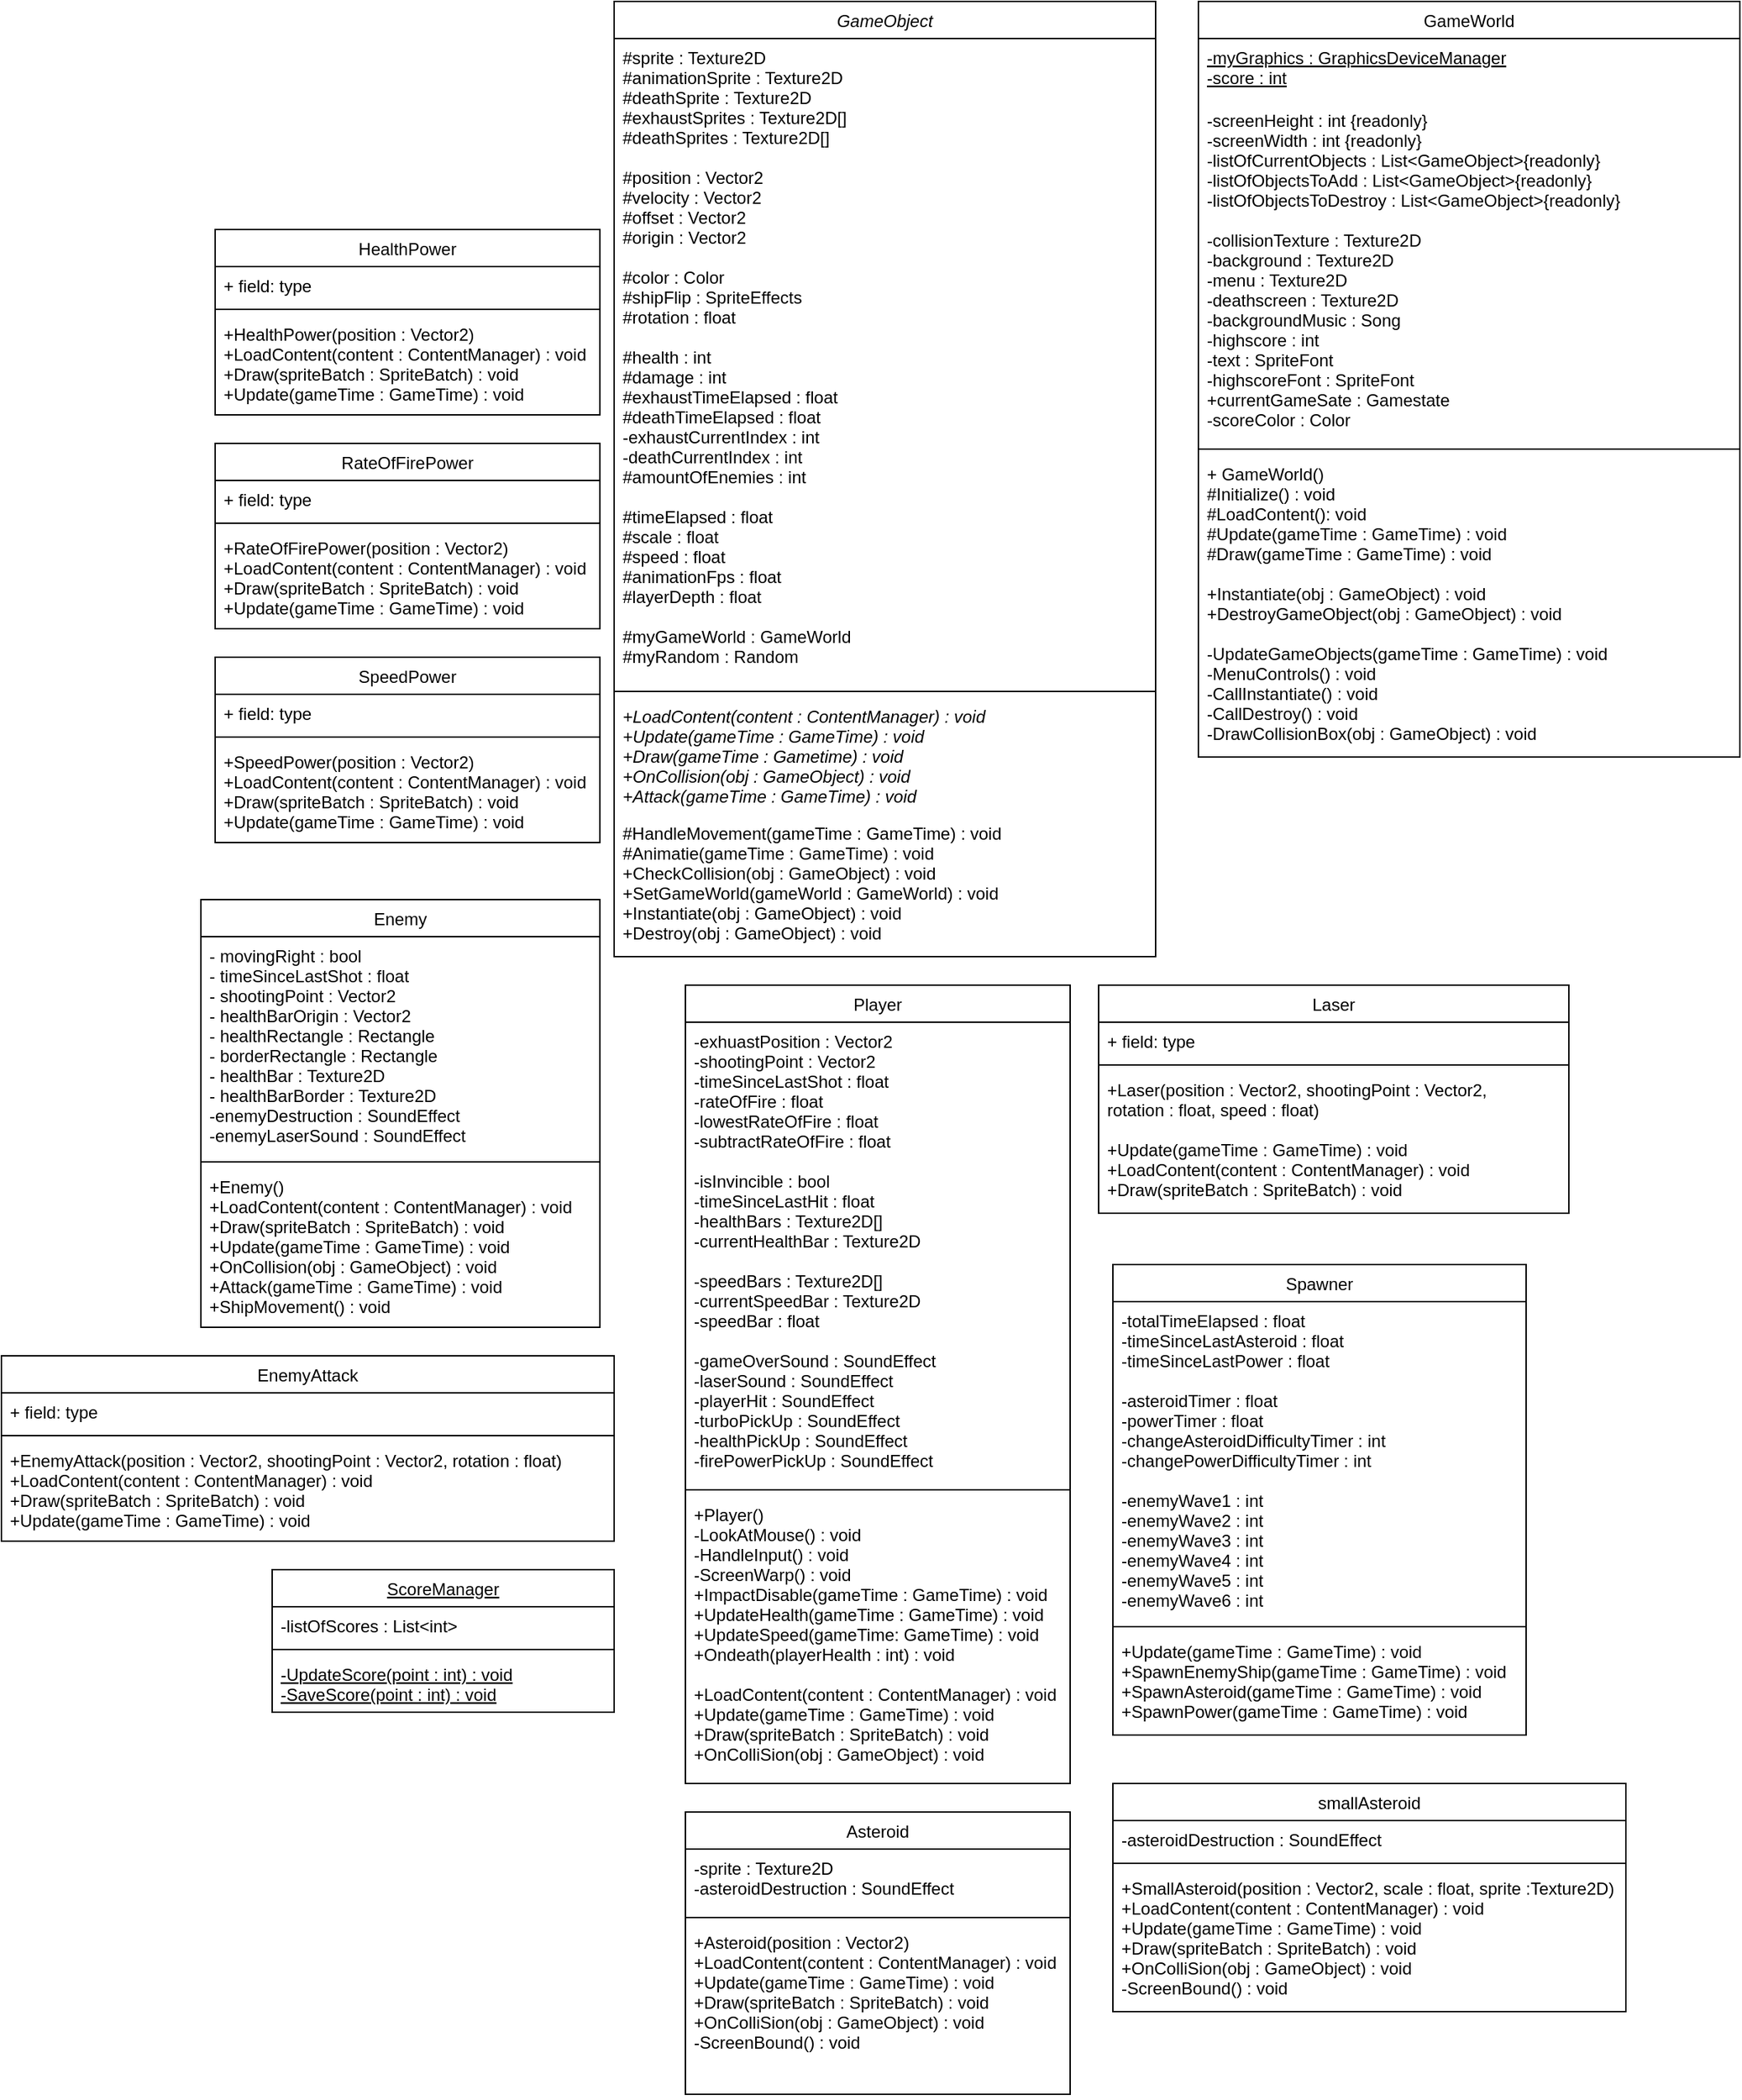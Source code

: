 <mxfile version="15.8.2" type="github">
  <diagram id="C5RBs43oDa-KdzZeNtuy" name="Page-1">
    <mxGraphModel dx="2249" dy="705" grid="1" gridSize="10" guides="1" tooltips="1" connect="1" arrows="1" fold="1" page="1" pageScale="1" pageWidth="827" pageHeight="1169" math="0" shadow="0">
      <root>
        <mxCell id="WIyWlLk6GJQsqaUBKTNV-0" />
        <mxCell id="WIyWlLk6GJQsqaUBKTNV-1" parent="WIyWlLk6GJQsqaUBKTNV-0" />
        <mxCell id="zkfFHV4jXpPFQw0GAbJ--0" value="GameObject&#xa;" style="swimlane;fontStyle=2;align=center;verticalAlign=top;childLayout=stackLayout;horizontal=1;startSize=26;horizontalStack=0;resizeParent=1;resizeLast=0;collapsible=1;marginBottom=0;rounded=0;shadow=0;strokeWidth=1;" parent="WIyWlLk6GJQsqaUBKTNV-1" vertex="1">
          <mxGeometry x="10" y="10" width="380" height="670" as="geometry">
            <mxRectangle x="230" y="140" width="160" height="26" as="alternateBounds" />
          </mxGeometry>
        </mxCell>
        <mxCell id="zkfFHV4jXpPFQw0GAbJ--3" value="#sprite : Texture2D&#xa;#animationSprite : Texture2D&#xa;#deathSprite : Texture2D&#xa;#exhaustSprites : Texture2D[]&#xa;#deathSprites : Texture2D[]&#xa;&#xa;#position : Vector2&#xa;#velocity : Vector2&#xa;#offset : Vector2&#xa;#origin : Vector2&#xa;&#xa;#color : Color &#xa;#shipFlip : SpriteEffects&#xa;#rotation : float&#xa;&#xa;#health : int&#xa;#damage : int&#xa;#exhaustTimeElapsed : float&#xa;#deathTimeElapsed : float&#xa;-exhaustCurrentIndex : int&#xa;-deathCurrentIndex : int &#xa;#amountOfEnemies : int&#xa;&#xa;#timeElapsed : float&#xa;#scale : float&#xa;#speed : float&#xa;#animationFps : float&#xa;#layerDepth : float&#xa;&#xa;#myGameWorld : GameWorld&#xa;#myRandom : Random" style="text;align=left;verticalAlign=top;spacingLeft=4;spacingRight=4;overflow=hidden;rotatable=0;points=[[0,0.5],[1,0.5]];portConstraint=eastwest;rounded=0;shadow=0;html=0;fontStyle=0" parent="zkfFHV4jXpPFQw0GAbJ--0" vertex="1">
          <mxGeometry y="26" width="380" height="454" as="geometry" />
        </mxCell>
        <mxCell id="zkfFHV4jXpPFQw0GAbJ--4" value="" style="line;html=1;strokeWidth=1;align=left;verticalAlign=middle;spacingTop=-1;spacingLeft=3;spacingRight=3;rotatable=0;labelPosition=right;points=[];portConstraint=eastwest;" parent="zkfFHV4jXpPFQw0GAbJ--0" vertex="1">
          <mxGeometry y="480" width="380" height="8" as="geometry" />
        </mxCell>
        <mxCell id="pxwjKuDdbxGbTX345M8p-4" value="+LoadContent(content : ContentManager) : void&#xa;+Update(gameTime : GameTime) : void&#xa;+Draw(gameTime : Gametime) : void&#xa;+OnCollision(obj : GameObject) : void&#xa;+Attack(gameTime : GameTime) : void" style="text;align=left;verticalAlign=top;spacingLeft=4;spacingRight=4;overflow=hidden;rotatable=0;points=[[0,0.5],[1,0.5]];portConstraint=eastwest;fontStyle=2" vertex="1" parent="zkfFHV4jXpPFQw0GAbJ--0">
          <mxGeometry y="488" width="380" height="82" as="geometry" />
        </mxCell>
        <mxCell id="zkfFHV4jXpPFQw0GAbJ--5" value="#HandleMovement(gameTime : GameTime) : void&#xa;#Animatie(gameTime : GameTime) : void&#xa;+CheckCollision(obj : GameObject) : void&#xa;+SetGameWorld(gameWorld : GameWorld) : void&#xa;+Instantiate(obj : GameObject) : void&#xa;+Destroy(obj : GameObject) : void&#xa;" style="text;align=left;verticalAlign=top;spacingLeft=4;spacingRight=4;overflow=hidden;rotatable=0;points=[[0,0.5],[1,0.5]];portConstraint=eastwest;fontStyle=0" parent="zkfFHV4jXpPFQw0GAbJ--0" vertex="1">
          <mxGeometry y="570" width="380" height="90" as="geometry" />
        </mxCell>
        <mxCell id="pxwjKuDdbxGbTX345M8p-10" value="GameWorld" style="swimlane;fontStyle=0;align=center;verticalAlign=top;childLayout=stackLayout;horizontal=1;startSize=26;horizontalStack=0;resizeParent=1;resizeParentMax=0;resizeLast=0;collapsible=1;marginBottom=0;" vertex="1" parent="WIyWlLk6GJQsqaUBKTNV-1">
          <mxGeometry x="420" y="10" width="380" height="530" as="geometry" />
        </mxCell>
        <mxCell id="pxwjKuDdbxGbTX345M8p-11" value="-myGraphics : GraphicsDeviceManager&#xa;-score : int&#xa;" style="text;strokeColor=none;fillColor=none;align=left;verticalAlign=top;spacingLeft=4;spacingRight=4;overflow=hidden;rotatable=0;points=[[0,0.5],[1,0.5]];portConstraint=eastwest;fontStyle=4" vertex="1" parent="pxwjKuDdbxGbTX345M8p-10">
          <mxGeometry y="26" width="380" height="44" as="geometry" />
        </mxCell>
        <mxCell id="pxwjKuDdbxGbTX345M8p-58" value="-screenHeight : int {readonly}&#xa;-screenWidth : int {readonly}&#xa;-listOfCurrentObjects : List&lt;GameObject&gt;{readonly}&#xa;-listOfObjectsToAdd : List&lt;GameObject&gt;{readonly}&#xa;-listOfObjectsToDestroy : List&lt;GameObject&gt;{readonly}&#xa;&#xa;-collisionTexture : Texture2D&#xa;-background : Texture2D&#xa;-menu : Texture2D&#xa;-deathscreen : Texture2D&#xa;-backgroundMusic : Song&#xa;-highscore : int&#xa;-text : SpriteFont&#xa;-highscoreFont : SpriteFont&#xa;+currentGameSate : Gamestate&#xa;-scoreColor : Color" style="text;strokeColor=none;fillColor=none;align=left;verticalAlign=top;spacingLeft=4;spacingRight=4;overflow=hidden;rotatable=0;points=[[0,0.5],[1,0.5]];portConstraint=eastwest;fontStyle=0" vertex="1" parent="pxwjKuDdbxGbTX345M8p-10">
          <mxGeometry y="70" width="380" height="240" as="geometry" />
        </mxCell>
        <mxCell id="pxwjKuDdbxGbTX345M8p-12" value="" style="line;strokeWidth=1;fillColor=none;align=left;verticalAlign=middle;spacingTop=-1;spacingLeft=3;spacingRight=3;rotatable=0;labelPosition=right;points=[];portConstraint=eastwest;" vertex="1" parent="pxwjKuDdbxGbTX345M8p-10">
          <mxGeometry y="310" width="380" height="8" as="geometry" />
        </mxCell>
        <mxCell id="pxwjKuDdbxGbTX345M8p-13" value="+ GameWorld()&#xa;#Initialize() : void&#xa;#LoadContent(): void&#xa;#Update(gameTime : GameTime) : void&#xa;#Draw(gameTime : GameTime) : void&#xa;&#xa;+Instantiate(obj : GameObject) : void&#xa;+DestroyGameObject(obj : GameObject) : void&#xa;&#xa;-UpdateGameObjects(gameTime : GameTime) : void&#xa;-MenuControls() : void&#xa;-CallInstantiate() : void&#xa;-CallDestroy() : void&#xa;-DrawCollisionBox(obj : GameObject) : void" style="text;strokeColor=none;fillColor=none;align=left;verticalAlign=top;spacingLeft=4;spacingRight=4;overflow=hidden;rotatable=0;points=[[0,0.5],[1,0.5]];portConstraint=eastwest;" vertex="1" parent="pxwjKuDdbxGbTX345M8p-10">
          <mxGeometry y="318" width="380" height="212" as="geometry" />
        </mxCell>
        <mxCell id="pxwjKuDdbxGbTX345M8p-45" value="Player" style="swimlane;fontStyle=0;align=center;verticalAlign=top;childLayout=stackLayout;horizontal=1;startSize=26;horizontalStack=0;resizeParent=1;resizeParentMax=0;resizeLast=0;collapsible=1;marginBottom=0;" vertex="1" parent="WIyWlLk6GJQsqaUBKTNV-1">
          <mxGeometry x="60" y="700" width="270" height="560" as="geometry" />
        </mxCell>
        <mxCell id="pxwjKuDdbxGbTX345M8p-46" value="-exhuastPosition : Vector2&#xa;-shootingPoint : Vector2&#xa;-timeSinceLastShot : float&#xa;-rateOfFire : float&#xa;-lowestRateOfFire : float&#xa;-subtractRateOfFire : float&#xa;&#xa;-isInvincible : bool&#xa;-timeSinceLastHit : float&#xa;-healthBars : Texture2D[]&#xa;-currentHealthBar : Texture2D&#xa;&#xa;-speedBars : Texture2D[]&#xa;-currentSpeedBar : Texture2D&#xa;-speedBar : float&#xa;&#xa;-gameOverSound : SoundEffect&#xa;-laserSound : SoundEffect&#xa;-playerHit : SoundEffect&#xa;-turboPickUp : SoundEffect&#xa;-healthPickUp : SoundEffect&#xa;-firePowerPickUp : SoundEffect&#xa;&#xa;-" style="text;strokeColor=none;fillColor=none;align=left;verticalAlign=top;spacingLeft=4;spacingRight=4;overflow=hidden;rotatable=0;points=[[0,0.5],[1,0.5]];portConstraint=eastwest;" vertex="1" parent="pxwjKuDdbxGbTX345M8p-45">
          <mxGeometry y="26" width="270" height="324" as="geometry" />
        </mxCell>
        <mxCell id="pxwjKuDdbxGbTX345M8p-47" value="" style="line;strokeWidth=1;fillColor=none;align=left;verticalAlign=middle;spacingTop=-1;spacingLeft=3;spacingRight=3;rotatable=0;labelPosition=right;points=[];portConstraint=eastwest;" vertex="1" parent="pxwjKuDdbxGbTX345M8p-45">
          <mxGeometry y="350" width="270" height="8" as="geometry" />
        </mxCell>
        <mxCell id="pxwjKuDdbxGbTX345M8p-48" value="+Player()&#xa;-LookAtMouse() : void&#xa;-HandleInput() : void&#xa;-ScreenWarp() : void&#xa;+ImpactDisable(gameTime : GameTime) : void&#xa;+UpdateHealth(gameTime : GameTime) : void&#xa;+UpdateSpeed(gameTime: GameTime) : void&#xa;+Ondeath(playerHealth : int) : void&#xa;&#xa;+LoadContent(content : ContentManager) : void&#xa;+Update(gameTime : GameTime) : void&#xa;+Draw(spriteBatch : SpriteBatch) : void&#xa;+OnColliSion(obj : GameObject) : void" style="text;strokeColor=none;fillColor=none;align=left;verticalAlign=top;spacingLeft=4;spacingRight=4;overflow=hidden;rotatable=0;points=[[0,0.5],[1,0.5]];portConstraint=eastwest;" vertex="1" parent="pxwjKuDdbxGbTX345M8p-45">
          <mxGeometry y="358" width="270" height="202" as="geometry" />
        </mxCell>
        <mxCell id="pxwjKuDdbxGbTX345M8p-49" value="Asteroid" style="swimlane;fontStyle=0;align=center;verticalAlign=top;childLayout=stackLayout;horizontal=1;startSize=26;horizontalStack=0;resizeParent=1;resizeParentMax=0;resizeLast=0;collapsible=1;marginBottom=0;" vertex="1" parent="WIyWlLk6GJQsqaUBKTNV-1">
          <mxGeometry x="60" y="1280" width="270" height="198" as="geometry" />
        </mxCell>
        <mxCell id="pxwjKuDdbxGbTX345M8p-50" value="-sprite : Texture2D&#xa;-asteroidDestruction : SoundEffect" style="text;strokeColor=none;fillColor=none;align=left;verticalAlign=top;spacingLeft=4;spacingRight=4;overflow=hidden;rotatable=0;points=[[0,0.5],[1,0.5]];portConstraint=eastwest;" vertex="1" parent="pxwjKuDdbxGbTX345M8p-49">
          <mxGeometry y="26" width="270" height="44" as="geometry" />
        </mxCell>
        <mxCell id="pxwjKuDdbxGbTX345M8p-51" value="" style="line;strokeWidth=1;fillColor=none;align=left;verticalAlign=middle;spacingTop=-1;spacingLeft=3;spacingRight=3;rotatable=0;labelPosition=right;points=[];portConstraint=eastwest;" vertex="1" parent="pxwjKuDdbxGbTX345M8p-49">
          <mxGeometry y="70" width="270" height="8" as="geometry" />
        </mxCell>
        <mxCell id="pxwjKuDdbxGbTX345M8p-52" value="+Asteroid(position : Vector2)&#xa;+LoadContent(content : ContentManager) : void&#xa;+Update(gameTime : GameTime) : void&#xa;+Draw(spriteBatch : SpriteBatch) : void&#xa;+OnColliSion(obj : GameObject) : void&#xa;-ScreenBound() : void&#xa;" style="text;strokeColor=none;fillColor=none;align=left;verticalAlign=top;spacingLeft=4;spacingRight=4;overflow=hidden;rotatable=0;points=[[0,0.5],[1,0.5]];portConstraint=eastwest;" vertex="1" parent="pxwjKuDdbxGbTX345M8p-49">
          <mxGeometry y="78" width="270" height="120" as="geometry" />
        </mxCell>
        <mxCell id="pxwjKuDdbxGbTX345M8p-53" value="smallAsteroid" style="swimlane;fontStyle=0;align=center;verticalAlign=top;childLayout=stackLayout;horizontal=1;startSize=26;horizontalStack=0;resizeParent=1;resizeParentMax=0;resizeLast=0;collapsible=1;marginBottom=0;" vertex="1" parent="WIyWlLk6GJQsqaUBKTNV-1">
          <mxGeometry x="360" y="1260" width="360" height="160" as="geometry" />
        </mxCell>
        <mxCell id="pxwjKuDdbxGbTX345M8p-54" value="-asteroidDestruction : SoundEffect" style="text;strokeColor=none;fillColor=none;align=left;verticalAlign=top;spacingLeft=4;spacingRight=4;overflow=hidden;rotatable=0;points=[[0,0.5],[1,0.5]];portConstraint=eastwest;" vertex="1" parent="pxwjKuDdbxGbTX345M8p-53">
          <mxGeometry y="26" width="360" height="26" as="geometry" />
        </mxCell>
        <mxCell id="pxwjKuDdbxGbTX345M8p-55" value="" style="line;strokeWidth=1;fillColor=none;align=left;verticalAlign=middle;spacingTop=-1;spacingLeft=3;spacingRight=3;rotatable=0;labelPosition=right;points=[];portConstraint=eastwest;" vertex="1" parent="pxwjKuDdbxGbTX345M8p-53">
          <mxGeometry y="52" width="360" height="8" as="geometry" />
        </mxCell>
        <mxCell id="pxwjKuDdbxGbTX345M8p-56" value="+SmallAsteroid(position : Vector2, scale : float, sprite :Texture2D)&#xa;+LoadContent(content : ContentManager) : void&#xa;+Update(gameTime : GameTime) : void&#xa;+Draw(spriteBatch : SpriteBatch) : void&#xa;+OnColliSion(obj : GameObject) : void&#xa;-ScreenBound() : void&#xa;" style="text;strokeColor=none;fillColor=none;align=left;verticalAlign=top;spacingLeft=4;spacingRight=4;overflow=hidden;rotatable=0;points=[[0,0.5],[1,0.5]];portConstraint=eastwest;" vertex="1" parent="pxwjKuDdbxGbTX345M8p-53">
          <mxGeometry y="60" width="360" height="100" as="geometry" />
        </mxCell>
        <mxCell id="pxwjKuDdbxGbTX345M8p-59" value="Laser" style="swimlane;fontStyle=0;align=center;verticalAlign=top;childLayout=stackLayout;horizontal=1;startSize=26;horizontalStack=0;resizeParent=1;resizeParentMax=0;resizeLast=0;collapsible=1;marginBottom=0;" vertex="1" parent="WIyWlLk6GJQsqaUBKTNV-1">
          <mxGeometry x="350" y="700" width="330" height="160" as="geometry" />
        </mxCell>
        <mxCell id="pxwjKuDdbxGbTX345M8p-60" value="+ field: type" style="text;strokeColor=none;fillColor=none;align=left;verticalAlign=top;spacingLeft=4;spacingRight=4;overflow=hidden;rotatable=0;points=[[0,0.5],[1,0.5]];portConstraint=eastwest;" vertex="1" parent="pxwjKuDdbxGbTX345M8p-59">
          <mxGeometry y="26" width="330" height="26" as="geometry" />
        </mxCell>
        <mxCell id="pxwjKuDdbxGbTX345M8p-61" value="" style="line;strokeWidth=1;fillColor=none;align=left;verticalAlign=middle;spacingTop=-1;spacingLeft=3;spacingRight=3;rotatable=0;labelPosition=right;points=[];portConstraint=eastwest;" vertex="1" parent="pxwjKuDdbxGbTX345M8p-59">
          <mxGeometry y="52" width="330" height="8" as="geometry" />
        </mxCell>
        <mxCell id="pxwjKuDdbxGbTX345M8p-62" value="+Laser(position : Vector2, shootingPoint : Vector2, &#xa;rotation : float, speed : float)&#xa;&#xa;+Update(gameTime : GameTime) : void&#xa;+LoadContent(content : ContentManager) : void&#xa;+Draw(spriteBatch : SpriteBatch) : void" style="text;strokeColor=none;fillColor=none;align=left;verticalAlign=top;spacingLeft=4;spacingRight=4;overflow=hidden;rotatable=0;points=[[0,0.5],[1,0.5]];portConstraint=eastwest;" vertex="1" parent="pxwjKuDdbxGbTX345M8p-59">
          <mxGeometry y="60" width="330" height="100" as="geometry" />
        </mxCell>
        <mxCell id="pxwjKuDdbxGbTX345M8p-63" value="Spawner" style="swimlane;fontStyle=0;align=center;verticalAlign=top;childLayout=stackLayout;horizontal=1;startSize=26;horizontalStack=0;resizeParent=1;resizeParentMax=0;resizeLast=0;collapsible=1;marginBottom=0;" vertex="1" parent="WIyWlLk6GJQsqaUBKTNV-1">
          <mxGeometry x="360" y="896" width="290" height="330" as="geometry" />
        </mxCell>
        <mxCell id="pxwjKuDdbxGbTX345M8p-64" value="-totalTimeElapsed : float&#xa;-timeSinceLastAsteroid : float&#xa;-timeSinceLastPower : float&#xa;&#xa;-asteroidTimer : float&#xa;-powerTimer : float&#xa;-changeAsteroidDifficultyTimer : int&#xa;-changePowerDifficultyTimer : int&#xa;&#xa;-enemyWave1 : int&#xa;-enemyWave2 : int&#xa;-enemyWave3 : int&#xa;-enemyWave4 : int&#xa;-enemyWave5 : int&#xa;-enemyWave6 : int " style="text;strokeColor=none;fillColor=none;align=left;verticalAlign=top;spacingLeft=4;spacingRight=4;overflow=hidden;rotatable=0;points=[[0,0.5],[1,0.5]];portConstraint=eastwest;" vertex="1" parent="pxwjKuDdbxGbTX345M8p-63">
          <mxGeometry y="26" width="290" height="224" as="geometry" />
        </mxCell>
        <mxCell id="pxwjKuDdbxGbTX345M8p-65" value="" style="line;strokeWidth=1;fillColor=none;align=left;verticalAlign=middle;spacingTop=-1;spacingLeft=3;spacingRight=3;rotatable=0;labelPosition=right;points=[];portConstraint=eastwest;" vertex="1" parent="pxwjKuDdbxGbTX345M8p-63">
          <mxGeometry y="250" width="290" height="8" as="geometry" />
        </mxCell>
        <mxCell id="pxwjKuDdbxGbTX345M8p-66" value="+Update(gameTime : GameTime) : void&#xa;+SpawnEnemyShip(gameTime : GameTime) : void&#xa;+SpawnAsteroid(gameTime : GameTime) : void&#xa;+SpawnPower(gameTime : GameTime) : void&#xa;" style="text;strokeColor=none;fillColor=none;align=left;verticalAlign=top;spacingLeft=4;spacingRight=4;overflow=hidden;rotatable=0;points=[[0,0.5],[1,0.5]];portConstraint=eastwest;" vertex="1" parent="pxwjKuDdbxGbTX345M8p-63">
          <mxGeometry y="258" width="290" height="72" as="geometry" />
        </mxCell>
        <mxCell id="pxwjKuDdbxGbTX345M8p-71" value="HealthPower" style="swimlane;fontStyle=0;align=center;verticalAlign=top;childLayout=stackLayout;horizontal=1;startSize=26;horizontalStack=0;resizeParent=1;resizeParentMax=0;resizeLast=0;collapsible=1;marginBottom=0;" vertex="1" parent="WIyWlLk6GJQsqaUBKTNV-1">
          <mxGeometry x="-270" y="170" width="270" height="130" as="geometry" />
        </mxCell>
        <mxCell id="pxwjKuDdbxGbTX345M8p-72" value="+ field: type" style="text;strokeColor=none;fillColor=none;align=left;verticalAlign=top;spacingLeft=4;spacingRight=4;overflow=hidden;rotatable=0;points=[[0,0.5],[1,0.5]];portConstraint=eastwest;" vertex="1" parent="pxwjKuDdbxGbTX345M8p-71">
          <mxGeometry y="26" width="270" height="26" as="geometry" />
        </mxCell>
        <mxCell id="pxwjKuDdbxGbTX345M8p-73" value="" style="line;strokeWidth=1;fillColor=none;align=left;verticalAlign=middle;spacingTop=-1;spacingLeft=3;spacingRight=3;rotatable=0;labelPosition=right;points=[];portConstraint=eastwest;" vertex="1" parent="pxwjKuDdbxGbTX345M8p-71">
          <mxGeometry y="52" width="270" height="8" as="geometry" />
        </mxCell>
        <mxCell id="pxwjKuDdbxGbTX345M8p-74" value="+HealthPower(position : Vector2)&#xa;+LoadContent(content : ContentManager) : void&#xa;+Draw(spriteBatch : SpriteBatch) : void&#xa;+Update(gameTime : GameTime) : void&#xa;" style="text;strokeColor=none;fillColor=none;align=left;verticalAlign=top;spacingLeft=4;spacingRight=4;overflow=hidden;rotatable=0;points=[[0,0.5],[1,0.5]];portConstraint=eastwest;" vertex="1" parent="pxwjKuDdbxGbTX345M8p-71">
          <mxGeometry y="60" width="270" height="70" as="geometry" />
        </mxCell>
        <mxCell id="pxwjKuDdbxGbTX345M8p-75" value="RateOfFirePower" style="swimlane;fontStyle=0;align=center;verticalAlign=top;childLayout=stackLayout;horizontal=1;startSize=26;horizontalStack=0;resizeParent=1;resizeParentMax=0;resizeLast=0;collapsible=1;marginBottom=0;" vertex="1" parent="WIyWlLk6GJQsqaUBKTNV-1">
          <mxGeometry x="-270" y="320" width="270" height="130" as="geometry" />
        </mxCell>
        <mxCell id="pxwjKuDdbxGbTX345M8p-76" value="+ field: type" style="text;strokeColor=none;fillColor=none;align=left;verticalAlign=top;spacingLeft=4;spacingRight=4;overflow=hidden;rotatable=0;points=[[0,0.5],[1,0.5]];portConstraint=eastwest;" vertex="1" parent="pxwjKuDdbxGbTX345M8p-75">
          <mxGeometry y="26" width="270" height="26" as="geometry" />
        </mxCell>
        <mxCell id="pxwjKuDdbxGbTX345M8p-77" value="" style="line;strokeWidth=1;fillColor=none;align=left;verticalAlign=middle;spacingTop=-1;spacingLeft=3;spacingRight=3;rotatable=0;labelPosition=right;points=[];portConstraint=eastwest;" vertex="1" parent="pxwjKuDdbxGbTX345M8p-75">
          <mxGeometry y="52" width="270" height="8" as="geometry" />
        </mxCell>
        <mxCell id="pxwjKuDdbxGbTX345M8p-78" value="+RateOfFirePower(position : Vector2)&#xa;+LoadContent(content : ContentManager) : void&#xa;+Draw(spriteBatch : SpriteBatch) : void&#xa;+Update(gameTime : GameTime) : void&#xa;" style="text;strokeColor=none;fillColor=none;align=left;verticalAlign=top;spacingLeft=4;spacingRight=4;overflow=hidden;rotatable=0;points=[[0,0.5],[1,0.5]];portConstraint=eastwest;" vertex="1" parent="pxwjKuDdbxGbTX345M8p-75">
          <mxGeometry y="60" width="270" height="70" as="geometry" />
        </mxCell>
        <mxCell id="pxwjKuDdbxGbTX345M8p-79" value="SpeedPower" style="swimlane;fontStyle=0;align=center;verticalAlign=top;childLayout=stackLayout;horizontal=1;startSize=26;horizontalStack=0;resizeParent=1;resizeParentMax=0;resizeLast=0;collapsible=1;marginBottom=0;" vertex="1" parent="WIyWlLk6GJQsqaUBKTNV-1">
          <mxGeometry x="-270" y="470" width="270" height="130" as="geometry" />
        </mxCell>
        <mxCell id="pxwjKuDdbxGbTX345M8p-80" value="+ field: type" style="text;strokeColor=none;fillColor=none;align=left;verticalAlign=top;spacingLeft=4;spacingRight=4;overflow=hidden;rotatable=0;points=[[0,0.5],[1,0.5]];portConstraint=eastwest;" vertex="1" parent="pxwjKuDdbxGbTX345M8p-79">
          <mxGeometry y="26" width="270" height="26" as="geometry" />
        </mxCell>
        <mxCell id="pxwjKuDdbxGbTX345M8p-81" value="" style="line;strokeWidth=1;fillColor=none;align=left;verticalAlign=middle;spacingTop=-1;spacingLeft=3;spacingRight=3;rotatable=0;labelPosition=right;points=[];portConstraint=eastwest;" vertex="1" parent="pxwjKuDdbxGbTX345M8p-79">
          <mxGeometry y="52" width="270" height="8" as="geometry" />
        </mxCell>
        <mxCell id="pxwjKuDdbxGbTX345M8p-82" value="+SpeedPower(position : Vector2)&#xa;+LoadContent(content : ContentManager) : void&#xa;+Draw(spriteBatch : SpriteBatch) : void&#xa;+Update(gameTime : GameTime) : void&#xa;" style="text;strokeColor=none;fillColor=none;align=left;verticalAlign=top;spacingLeft=4;spacingRight=4;overflow=hidden;rotatable=0;points=[[0,0.5],[1,0.5]];portConstraint=eastwest;" vertex="1" parent="pxwjKuDdbxGbTX345M8p-79">
          <mxGeometry y="60" width="270" height="70" as="geometry" />
        </mxCell>
        <mxCell id="pxwjKuDdbxGbTX345M8p-87" value="Enemy" style="swimlane;fontStyle=0;align=center;verticalAlign=top;childLayout=stackLayout;horizontal=1;startSize=26;horizontalStack=0;resizeParent=1;resizeParentMax=0;resizeLast=0;collapsible=1;marginBottom=0;" vertex="1" parent="WIyWlLk6GJQsqaUBKTNV-1">
          <mxGeometry x="-280" y="640" width="280" height="300" as="geometry" />
        </mxCell>
        <mxCell id="pxwjKuDdbxGbTX345M8p-88" value="- movingRight : bool &#xa;- timeSinceLastShot : float&#xa;- shootingPoint : Vector2&#xa;- healthBarOrigin : Vector2&#xa;- healthRectangle : Rectangle&#xa;- borderRectangle : Rectangle&#xa;- healthBar : Texture2D&#xa;- healthBarBorder : Texture2D&#xa;-enemyDestruction : SoundEffect&#xa;-enemyLaserSound : SoundEffect&#xa;" style="text;strokeColor=none;fillColor=none;align=left;verticalAlign=top;spacingLeft=4;spacingRight=4;overflow=hidden;rotatable=0;points=[[0,0.5],[1,0.5]];portConstraint=eastwest;" vertex="1" parent="pxwjKuDdbxGbTX345M8p-87">
          <mxGeometry y="26" width="280" height="154" as="geometry" />
        </mxCell>
        <mxCell id="pxwjKuDdbxGbTX345M8p-89" value="" style="line;strokeWidth=1;fillColor=none;align=left;verticalAlign=middle;spacingTop=-1;spacingLeft=3;spacingRight=3;rotatable=0;labelPosition=right;points=[];portConstraint=eastwest;" vertex="1" parent="pxwjKuDdbxGbTX345M8p-87">
          <mxGeometry y="180" width="280" height="8" as="geometry" />
        </mxCell>
        <mxCell id="pxwjKuDdbxGbTX345M8p-90" value="+Enemy()&#xa;+LoadContent(content : ContentManager) : void&#xa;+Draw(spriteBatch : SpriteBatch) : void&#xa;+Update(gameTime : GameTime) : void&#xa;+OnCollision(obj : GameObject) : void&#xa;+Attack(gameTime : GameTime) : void&#xa;+ShipMovement() : void&#xa;" style="text;strokeColor=none;fillColor=none;align=left;verticalAlign=top;spacingLeft=4;spacingRight=4;overflow=hidden;rotatable=0;points=[[0,0.5],[1,0.5]];portConstraint=eastwest;" vertex="1" parent="pxwjKuDdbxGbTX345M8p-87">
          <mxGeometry y="188" width="280" height="112" as="geometry" />
        </mxCell>
        <mxCell id="pxwjKuDdbxGbTX345M8p-91" value="EnemyAttack" style="swimlane;fontStyle=0;align=center;verticalAlign=top;childLayout=stackLayout;horizontal=1;startSize=26;horizontalStack=0;resizeParent=1;resizeParentMax=0;resizeLast=0;collapsible=1;marginBottom=0;" vertex="1" parent="WIyWlLk6GJQsqaUBKTNV-1">
          <mxGeometry x="-420" y="960" width="430" height="130" as="geometry" />
        </mxCell>
        <mxCell id="pxwjKuDdbxGbTX345M8p-92" value="+ field: type" style="text;strokeColor=none;fillColor=none;align=left;verticalAlign=top;spacingLeft=4;spacingRight=4;overflow=hidden;rotatable=0;points=[[0,0.5],[1,0.5]];portConstraint=eastwest;" vertex="1" parent="pxwjKuDdbxGbTX345M8p-91">
          <mxGeometry y="26" width="430" height="26" as="geometry" />
        </mxCell>
        <mxCell id="pxwjKuDdbxGbTX345M8p-93" value="" style="line;strokeWidth=1;fillColor=none;align=left;verticalAlign=middle;spacingTop=-1;spacingLeft=3;spacingRight=3;rotatable=0;labelPosition=right;points=[];portConstraint=eastwest;" vertex="1" parent="pxwjKuDdbxGbTX345M8p-91">
          <mxGeometry y="52" width="430" height="8" as="geometry" />
        </mxCell>
        <mxCell id="pxwjKuDdbxGbTX345M8p-94" value="+EnemyAttack(position : Vector2, shootingPoint : Vector2, rotation : float)&#xa;+LoadContent(content : ContentManager) : void&#xa;+Draw(spriteBatch : SpriteBatch) : void&#xa;+Update(gameTime : GameTime) : void&#xa;" style="text;strokeColor=none;fillColor=none;align=left;verticalAlign=top;spacingLeft=4;spacingRight=4;overflow=hidden;rotatable=0;points=[[0,0.5],[1,0.5]];portConstraint=eastwest;" vertex="1" parent="pxwjKuDdbxGbTX345M8p-91">
          <mxGeometry y="60" width="430" height="70" as="geometry" />
        </mxCell>
        <mxCell id="pxwjKuDdbxGbTX345M8p-95" value="ScoreManager" style="swimlane;fontStyle=4;align=center;verticalAlign=top;childLayout=stackLayout;horizontal=1;startSize=26;horizontalStack=0;resizeParent=1;resizeParentMax=0;resizeLast=0;collapsible=1;marginBottom=0;" vertex="1" parent="WIyWlLk6GJQsqaUBKTNV-1">
          <mxGeometry x="-230" y="1110" width="240" height="100" as="geometry" />
        </mxCell>
        <mxCell id="pxwjKuDdbxGbTX345M8p-96" value="-listOfScores : List&lt;int&gt;" style="text;strokeColor=none;fillColor=none;align=left;verticalAlign=top;spacingLeft=4;spacingRight=4;overflow=hidden;rotatable=0;points=[[0,0.5],[1,0.5]];portConstraint=eastwest;" vertex="1" parent="pxwjKuDdbxGbTX345M8p-95">
          <mxGeometry y="26" width="240" height="26" as="geometry" />
        </mxCell>
        <mxCell id="pxwjKuDdbxGbTX345M8p-97" value="" style="line;strokeWidth=1;fillColor=none;align=left;verticalAlign=middle;spacingTop=-1;spacingLeft=3;spacingRight=3;rotatable=0;labelPosition=right;points=[];portConstraint=eastwest;" vertex="1" parent="pxwjKuDdbxGbTX345M8p-95">
          <mxGeometry y="52" width="240" height="8" as="geometry" />
        </mxCell>
        <mxCell id="pxwjKuDdbxGbTX345M8p-98" value="-UpdateScore(point : int) : void&#xa;-SaveScore(point : int) : void" style="text;strokeColor=none;fillColor=none;align=left;verticalAlign=top;spacingLeft=4;spacingRight=4;overflow=hidden;rotatable=0;points=[[0,0.5],[1,0.5]];portConstraint=eastwest;fontStyle=4" vertex="1" parent="pxwjKuDdbxGbTX345M8p-95">
          <mxGeometry y="60" width="240" height="40" as="geometry" />
        </mxCell>
      </root>
    </mxGraphModel>
  </diagram>
</mxfile>
